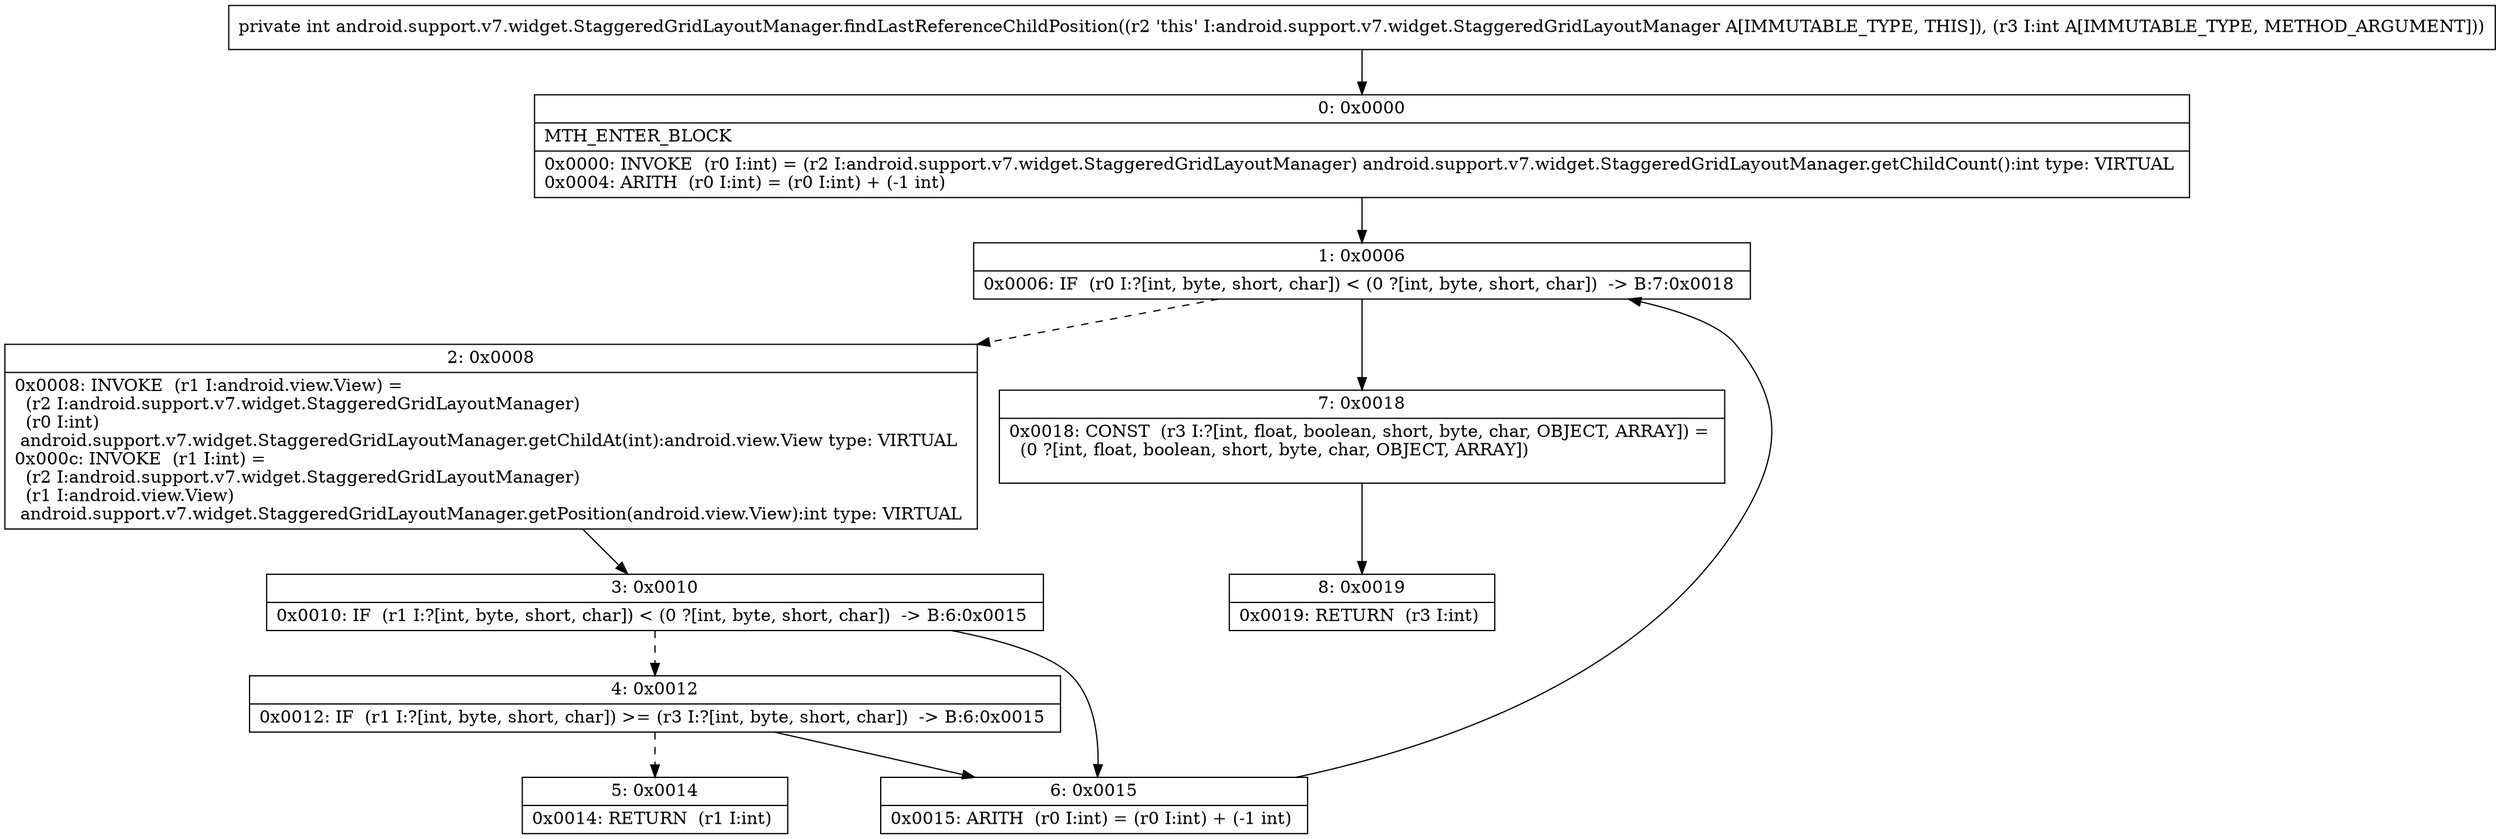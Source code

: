 digraph "CFG forandroid.support.v7.widget.StaggeredGridLayoutManager.findLastReferenceChildPosition(I)I" {
Node_0 [shape=record,label="{0\:\ 0x0000|MTH_ENTER_BLOCK\l|0x0000: INVOKE  (r0 I:int) = (r2 I:android.support.v7.widget.StaggeredGridLayoutManager) android.support.v7.widget.StaggeredGridLayoutManager.getChildCount():int type: VIRTUAL \l0x0004: ARITH  (r0 I:int) = (r0 I:int) + (\-1 int) \l}"];
Node_1 [shape=record,label="{1\:\ 0x0006|0x0006: IF  (r0 I:?[int, byte, short, char]) \< (0 ?[int, byte, short, char])  \-\> B:7:0x0018 \l}"];
Node_2 [shape=record,label="{2\:\ 0x0008|0x0008: INVOKE  (r1 I:android.view.View) = \l  (r2 I:android.support.v7.widget.StaggeredGridLayoutManager)\l  (r0 I:int)\l android.support.v7.widget.StaggeredGridLayoutManager.getChildAt(int):android.view.View type: VIRTUAL \l0x000c: INVOKE  (r1 I:int) = \l  (r2 I:android.support.v7.widget.StaggeredGridLayoutManager)\l  (r1 I:android.view.View)\l android.support.v7.widget.StaggeredGridLayoutManager.getPosition(android.view.View):int type: VIRTUAL \l}"];
Node_3 [shape=record,label="{3\:\ 0x0010|0x0010: IF  (r1 I:?[int, byte, short, char]) \< (0 ?[int, byte, short, char])  \-\> B:6:0x0015 \l}"];
Node_4 [shape=record,label="{4\:\ 0x0012|0x0012: IF  (r1 I:?[int, byte, short, char]) \>= (r3 I:?[int, byte, short, char])  \-\> B:6:0x0015 \l}"];
Node_5 [shape=record,label="{5\:\ 0x0014|0x0014: RETURN  (r1 I:int) \l}"];
Node_6 [shape=record,label="{6\:\ 0x0015|0x0015: ARITH  (r0 I:int) = (r0 I:int) + (\-1 int) \l}"];
Node_7 [shape=record,label="{7\:\ 0x0018|0x0018: CONST  (r3 I:?[int, float, boolean, short, byte, char, OBJECT, ARRAY]) = \l  (0 ?[int, float, boolean, short, byte, char, OBJECT, ARRAY])\l \l}"];
Node_8 [shape=record,label="{8\:\ 0x0019|0x0019: RETURN  (r3 I:int) \l}"];
MethodNode[shape=record,label="{private int android.support.v7.widget.StaggeredGridLayoutManager.findLastReferenceChildPosition((r2 'this' I:android.support.v7.widget.StaggeredGridLayoutManager A[IMMUTABLE_TYPE, THIS]), (r3 I:int A[IMMUTABLE_TYPE, METHOD_ARGUMENT])) }"];
MethodNode -> Node_0;
Node_0 -> Node_1;
Node_1 -> Node_2[style=dashed];
Node_1 -> Node_7;
Node_2 -> Node_3;
Node_3 -> Node_4[style=dashed];
Node_3 -> Node_6;
Node_4 -> Node_5[style=dashed];
Node_4 -> Node_6;
Node_6 -> Node_1;
Node_7 -> Node_8;
}

